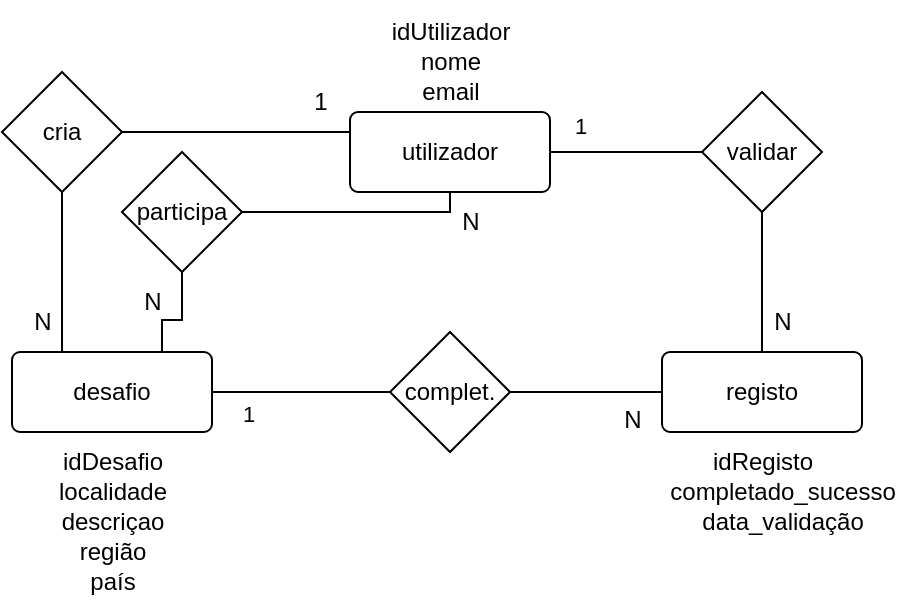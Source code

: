 <mxfile version="22.1.5" type="device">
  <diagram name="Página-1" id="k29LO2Y5olFIAJzZQsGU">
    <mxGraphModel dx="1050" dy="1691" grid="1" gridSize="10" guides="1" tooltips="1" connect="1" arrows="1" fold="1" page="1" pageScale="1" pageWidth="827" pageHeight="1169" math="0" shadow="0">
      <root>
        <mxCell id="0" />
        <mxCell id="1" parent="0" />
        <mxCell id="_OX-JBq8yyOv4rNZ1e_I-90" value="idUtilizador" style="text;html=1;align=center;verticalAlign=middle;resizable=0;points=[];autosize=1;strokeColor=none;fillColor=none;fontSize=12;" parent="1" vertex="1">
          <mxGeometry x="324" y="-759.5" width="80" height="30" as="geometry" />
        </mxCell>
        <mxCell id="_OX-JBq8yyOv4rNZ1e_I-91" value="nome" style="text;html=1;align=center;verticalAlign=middle;resizable=0;points=[];autosize=1;strokeColor=none;fillColor=none;fontSize=12;" parent="1" vertex="1">
          <mxGeometry x="339" y="-744" width="50" height="30" as="geometry" />
        </mxCell>
        <mxCell id="m8FWC069CCOMlwwMVzGk-7" value="desafio" style="rounded=1;arcSize=10;whiteSpace=wrap;html=1;align=center;" parent="1" vertex="1">
          <mxGeometry x="145" y="-584" width="100" height="40" as="geometry" />
        </mxCell>
        <mxCell id="m8FWC069CCOMlwwMVzGk-30" value="utilizador" style="rounded=1;arcSize=10;whiteSpace=wrap;html=1;align=center;" parent="1" vertex="1">
          <mxGeometry x="314" y="-704" width="100" height="40" as="geometry" />
        </mxCell>
        <mxCell id="m8FWC069CCOMlwwMVzGk-33" value="registo" style="rounded=1;arcSize=10;whiteSpace=wrap;html=1;align=center;" parent="1" vertex="1">
          <mxGeometry x="470" y="-584" width="100" height="40" as="geometry" />
        </mxCell>
        <mxCell id="m8FWC069CCOMlwwMVzGk-37" value="cria" style="rhombus;whiteSpace=wrap;html=1;" parent="1" vertex="1">
          <mxGeometry x="140" y="-724" width="60" height="60" as="geometry" />
        </mxCell>
        <mxCell id="m8FWC069CCOMlwwMVzGk-42" value="validar" style="rhombus;whiteSpace=wrap;html=1;" parent="1" vertex="1">
          <mxGeometry x="490" y="-714" width="60" height="60" as="geometry" />
        </mxCell>
        <mxCell id="A9Ve7NAt99WnuOBKvE6o-100" value="" style="endArrow=none;html=1;rounded=0;exitX=0;exitY=0.5;exitDx=0;exitDy=0;entryX=1;entryY=0.5;entryDx=0;entryDy=0;" parent="1" source="m8FWC069CCOMlwwMVzGk-42" target="m8FWC069CCOMlwwMVzGk-30" edge="1">
          <mxGeometry width="50" height="50" relative="1" as="geometry">
            <mxPoint x="406" y="-960" as="sourcePoint" />
            <mxPoint x="420" y="-679" as="targetPoint" />
          </mxGeometry>
        </mxCell>
        <mxCell id="A9Ve7NAt99WnuOBKvE6o-101" value="" style="endArrow=none;html=1;rounded=0;entryX=0.5;entryY=1;entryDx=0;entryDy=0;" parent="1" source="m8FWC069CCOMlwwMVzGk-33" target="m8FWC069CCOMlwwMVzGk-42" edge="1">
          <mxGeometry width="50" height="50" relative="1" as="geometry">
            <mxPoint x="590" y="-690" as="sourcePoint" />
            <mxPoint x="495" y="-790" as="targetPoint" />
          </mxGeometry>
        </mxCell>
        <mxCell id="A9Ve7NAt99WnuOBKvE6o-103" value="" style="endArrow=none;html=1;rounded=0;exitX=0;exitY=0.25;exitDx=0;exitDy=0;entryX=1;entryY=0.5;entryDx=0;entryDy=0;" parent="1" source="m8FWC069CCOMlwwMVzGk-30" target="m8FWC069CCOMlwwMVzGk-37" edge="1">
          <mxGeometry width="50" height="50" relative="1" as="geometry">
            <mxPoint x="280" y="-677" as="sourcePoint" />
            <mxPoint x="240" y="-682" as="targetPoint" />
          </mxGeometry>
        </mxCell>
        <mxCell id="A9Ve7NAt99WnuOBKvE6o-135" value="N&lt;br&gt;" style="text;html=1;align=center;verticalAlign=middle;resizable=0;points=[];autosize=1;strokeColor=none;fillColor=none;" parent="1" vertex="1">
          <mxGeometry x="145" y="-614" width="30" height="30" as="geometry" />
        </mxCell>
        <mxCell id="A9Ve7NAt99WnuOBKvE6o-160" value="&lt;font style=&quot;vertical-align: inherit;&quot;&gt;&lt;font style=&quot;vertical-align: inherit;&quot;&gt;1&lt;/font&gt;&lt;/font&gt;" style="text;html=1;align=center;verticalAlign=middle;resizable=0;points=[];autosize=1;strokeColor=none;fillColor=none;" parent="1" vertex="1">
          <mxGeometry x="284" y="-724" width="30" height="30" as="geometry" />
        </mxCell>
        <mxCell id="LG2tEvLyeP2BqsjF69uh-1" value="email" style="text;html=1;align=center;verticalAlign=middle;resizable=0;points=[];autosize=1;strokeColor=none;fillColor=none;fontSize=12;" parent="1" vertex="1">
          <mxGeometry x="339" y="-729.5" width="50" height="30" as="geometry" />
        </mxCell>
        <mxCell id="LG2tEvLyeP2BqsjF69uh-3" value="idDesafio" style="text;html=1;align=center;verticalAlign=middle;resizable=0;points=[];autosize=1;strokeColor=none;fillColor=none;fontSize=12;" parent="1" vertex="1">
          <mxGeometry x="160" y="-544" width="70" height="30" as="geometry" />
        </mxCell>
        <mxCell id="LG2tEvLyeP2BqsjF69uh-5" value="descriçao" style="text;html=1;align=center;verticalAlign=middle;resizable=0;points=[];autosize=1;strokeColor=none;fillColor=none;fontSize=12;" parent="1" vertex="1">
          <mxGeometry x="160" y="-514" width="70" height="30" as="geometry" />
        </mxCell>
        <mxCell id="LG2tEvLyeP2BqsjF69uh-6" value="país" style="text;html=1;align=center;verticalAlign=middle;resizable=0;points=[];autosize=1;strokeColor=none;fillColor=none;fontSize=12;" parent="1" vertex="1">
          <mxGeometry x="170" y="-484" width="50" height="30" as="geometry" />
        </mxCell>
        <mxCell id="LG2tEvLyeP2BqsjF69uh-7" value="região" style="text;html=1;align=center;verticalAlign=middle;resizable=0;points=[];autosize=1;strokeColor=none;fillColor=none;fontSize=12;" parent="1" vertex="1">
          <mxGeometry x="165" y="-499.5" width="60" height="30" as="geometry" />
        </mxCell>
        <mxCell id="LG2tEvLyeP2BqsjF69uh-9" value="localidade" style="text;html=1;align=center;verticalAlign=middle;resizable=0;points=[];autosize=1;strokeColor=none;fillColor=none;fontSize=12;" parent="1" vertex="1">
          <mxGeometry x="155" y="-529.5" width="80" height="30" as="geometry" />
        </mxCell>
        <mxCell id="LG2tEvLyeP2BqsjF69uh-10" value="idRegisto" style="text;html=1;align=center;verticalAlign=middle;resizable=0;points=[];autosize=1;strokeColor=none;fillColor=none;fontSize=12;" parent="1" vertex="1">
          <mxGeometry x="485" y="-544" width="70" height="30" as="geometry" />
        </mxCell>
        <mxCell id="LG2tEvLyeP2BqsjF69uh-13" value="&lt;font style=&quot;vertical-align: inherit;&quot;&gt;&lt;font style=&quot;vertical-align: inherit;&quot;&gt;data_validação&lt;/font&gt;&lt;/font&gt;" style="text;html=1;align=center;verticalAlign=middle;resizable=0;points=[];autosize=1;strokeColor=none;fillColor=none;fontSize=12;" parent="1" vertex="1">
          <mxGeometry x="480" y="-514" width="100" height="30" as="geometry" />
        </mxCell>
        <mxCell id="LG2tEvLyeP2BqsjF69uh-14" value="completado_sucesso" style="text;html=1;align=center;verticalAlign=middle;resizable=0;points=[];autosize=1;strokeColor=none;fillColor=none;fontSize=12;" parent="1" vertex="1">
          <mxGeometry x="460" y="-529.5" width="140" height="30" as="geometry" />
        </mxCell>
        <mxCell id="LG2tEvLyeP2BqsjF69uh-16" value="complet." style="rhombus;whiteSpace=wrap;html=1;" parent="1" vertex="1">
          <mxGeometry x="334" y="-594" width="60" height="60" as="geometry" />
        </mxCell>
        <mxCell id="LG2tEvLyeP2BqsjF69uh-17" value="" style="endArrow=none;html=1;rounded=0;exitX=0;exitY=0.5;exitDx=0;exitDy=0;entryX=1;entryY=0.5;entryDx=0;entryDy=0;" parent="1" source="m8FWC069CCOMlwwMVzGk-33" target="LG2tEvLyeP2BqsjF69uh-16" edge="1">
          <mxGeometry width="50" height="50" relative="1" as="geometry">
            <mxPoint x="500" y="-674" as="sourcePoint" />
            <mxPoint x="424" y="-674" as="targetPoint" />
          </mxGeometry>
        </mxCell>
        <mxCell id="LG2tEvLyeP2BqsjF69uh-18" value="" style="endArrow=none;html=1;rounded=0;exitX=0;exitY=0.5;exitDx=0;exitDy=0;entryX=1;entryY=0.5;entryDx=0;entryDy=0;" parent="1" source="LG2tEvLyeP2BqsjF69uh-16" target="m8FWC069CCOMlwwMVzGk-7" edge="1">
          <mxGeometry width="50" height="50" relative="1" as="geometry">
            <mxPoint x="321" y="-564.36" as="sourcePoint" />
            <mxPoint x="280" y="-550" as="targetPoint" />
          </mxGeometry>
        </mxCell>
        <mxCell id="LG2tEvLyeP2BqsjF69uh-20" value="1" style="edgeLabel;html=1;align=center;verticalAlign=middle;resizable=0;points=[];" parent="1" vertex="1" connectable="0">
          <mxGeometry x="450.0" y="-694.498" as="geometry">
            <mxPoint x="-21" y="-3" as="offset" />
          </mxGeometry>
        </mxCell>
        <mxCell id="LG2tEvLyeP2BqsjF69uh-21" value="N&lt;br&gt;" style="text;html=1;align=center;verticalAlign=middle;resizable=0;points=[];autosize=1;strokeColor=none;fillColor=none;" parent="1" vertex="1">
          <mxGeometry x="440" y="-565.0" width="30" height="30" as="geometry" />
        </mxCell>
        <mxCell id="LG2tEvLyeP2BqsjF69uh-22" value="1" style="edgeLabel;html=1;align=center;verticalAlign=middle;resizable=0;points=[];" parent="1" vertex="1" connectable="0">
          <mxGeometry x="284.0" y="-549.998" as="geometry">
            <mxPoint x="-21" y="-3" as="offset" />
          </mxGeometry>
        </mxCell>
        <mxCell id="ewBVVVlj6XX4nbLFyOXV-1" value="" style="endArrow=none;html=1;rounded=0;exitX=0.5;exitY=1;exitDx=0;exitDy=0;entryX=1;entryY=0.5;entryDx=0;entryDy=0;" parent="1" source="m8FWC069CCOMlwwMVzGk-30" target="ewBVVVlj6XX4nbLFyOXV-2" edge="1">
          <mxGeometry width="50" height="50" relative="1" as="geometry">
            <mxPoint x="310" y="-670" as="sourcePoint" />
            <mxPoint x="280" y="-674" as="targetPoint" />
            <Array as="points">
              <mxPoint x="364" y="-654" />
            </Array>
          </mxGeometry>
        </mxCell>
        <mxCell id="ewBVVVlj6XX4nbLFyOXV-2" value="participa" style="rhombus;whiteSpace=wrap;html=1;" parent="1" vertex="1">
          <mxGeometry x="200" y="-684" width="60" height="60" as="geometry" />
        </mxCell>
        <mxCell id="ewBVVVlj6XX4nbLFyOXV-3" value="" style="endArrow=none;html=1;rounded=0;exitX=0.5;exitY=1;exitDx=0;exitDy=0;entryX=0.25;entryY=0;entryDx=0;entryDy=0;" parent="1" source="m8FWC069CCOMlwwMVzGk-37" target="m8FWC069CCOMlwwMVzGk-7" edge="1">
          <mxGeometry width="50" height="50" relative="1" as="geometry">
            <mxPoint x="119" y="-654" as="sourcePoint" />
            <mxPoint x="10" y="-654" as="targetPoint" />
          </mxGeometry>
        </mxCell>
        <mxCell id="ewBVVVlj6XX4nbLFyOXV-4" value="" style="endArrow=none;html=1;rounded=0;exitX=0.5;exitY=1;exitDx=0;exitDy=0;entryX=0.75;entryY=0;entryDx=0;entryDy=0;" parent="1" source="ewBVVVlj6XX4nbLFyOXV-2" target="m8FWC069CCOMlwwMVzGk-7" edge="1">
          <mxGeometry width="50" height="50" relative="1" as="geometry">
            <mxPoint x="180" y="-654" as="sourcePoint" />
            <mxPoint x="230" y="-590" as="targetPoint" />
            <Array as="points">
              <mxPoint x="230" y="-600" />
              <mxPoint x="220" y="-600" />
            </Array>
          </mxGeometry>
        </mxCell>
        <mxCell id="3SzaWMMR1ydV6BAzwiTZ-1" value="N&lt;br&gt;" style="text;html=1;align=center;verticalAlign=middle;resizable=0;points=[];autosize=1;strokeColor=none;fillColor=none;" parent="1" vertex="1">
          <mxGeometry x="200" y="-624" width="30" height="30" as="geometry" />
        </mxCell>
        <mxCell id="3SzaWMMR1ydV6BAzwiTZ-2" value="N&lt;br&gt;" style="text;html=1;align=center;verticalAlign=middle;resizable=0;points=[];autosize=1;strokeColor=none;fillColor=none;" parent="1" vertex="1">
          <mxGeometry x="359" y="-664" width="30" height="30" as="geometry" />
        </mxCell>
        <mxCell id="JZQrbL0kekuzYIPqlFxs-4" value="N&lt;br&gt;" style="text;html=1;align=center;verticalAlign=middle;resizable=0;points=[];autosize=1;strokeColor=none;fillColor=none;" vertex="1" parent="1">
          <mxGeometry x="515" y="-614.0" width="30" height="30" as="geometry" />
        </mxCell>
      </root>
    </mxGraphModel>
  </diagram>
</mxfile>
